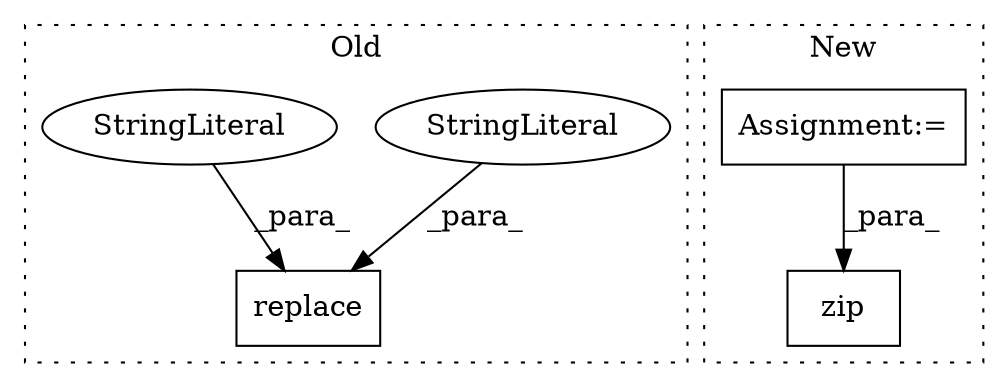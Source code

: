 digraph G {
subgraph cluster0 {
1 [label="replace" a="32" s="3940,3955" l="8,1" shape="box"];
3 [label="StringLiteral" a="45" s="3948" l="3" shape="ellipse"];
4 [label="StringLiteral" a="45" s="3952" l="3" shape="ellipse"];
label = "Old";
style="dotted";
}
subgraph cluster1 {
2 [label="zip" a="32" s="3672,3700" l="4,1" shape="box"];
5 [label="Assignment:=" a="7" s="3317" l="1" shape="box"];
label = "New";
style="dotted";
}
3 -> 1 [label="_para_"];
4 -> 1 [label="_para_"];
5 -> 2 [label="_para_"];
}
